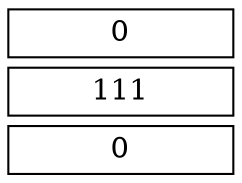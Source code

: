 digraph G{
nodesep=.05;
rankdir = LR;
node [shape=record,width=.1,height=.1];
node [width = 1.5];
node0[label = "0"]; 
node1[label = " 111"]; 
node2[label = "0"]; 
}